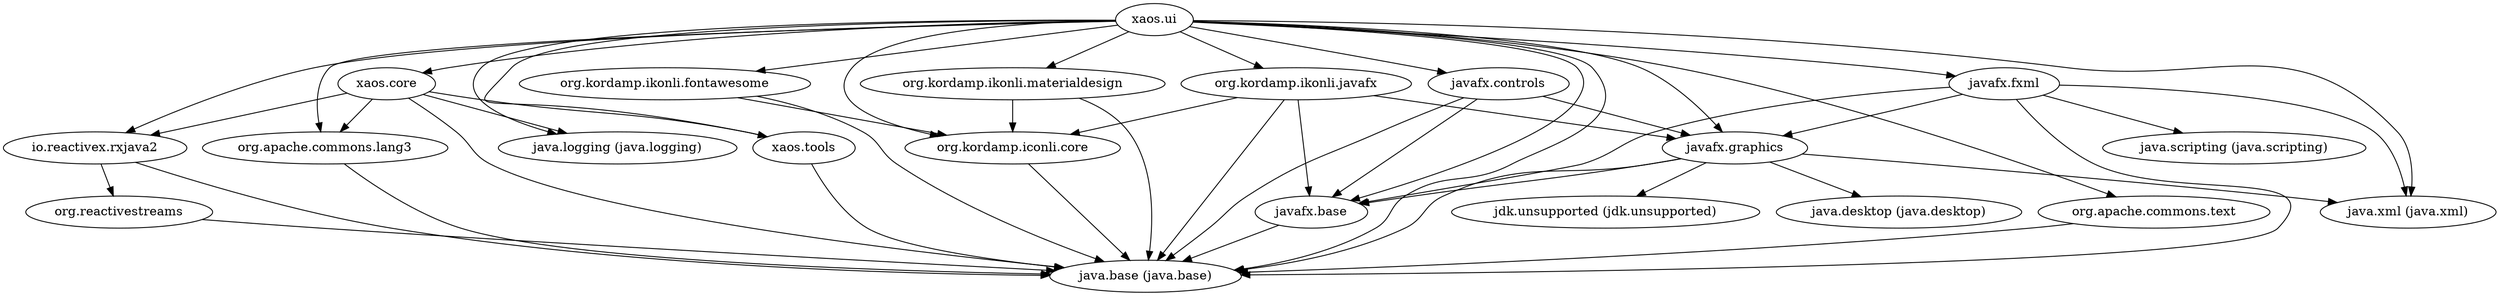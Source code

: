 digraph "summary" {
  "xaos.core"                                        -> "io.reactivex.rxjava2";
  "xaos.core"                                        -> "java.base (java.base)";
  "xaos.core"                                        -> "java.logging (java.logging)";
  "xaos.core"                                        -> "org.apache.commons.lang3";
  "xaos.core"                                        -> "xaos.tools";
  "javafx.graphics"                                  -> "java.base (java.base)";
  "javafx.graphics"                                  -> "java.desktop (java.desktop)";
  "javafx.graphics"                                  -> "java.xml (java.xml)";
  "javafx.graphics"                                  -> "javafx.base";
  "javafx.graphics"                                  -> "jdk.unsupported (jdk.unsupported)";
  "javafx.controls"                                  -> "java.base (java.base)";
  "javafx.controls"                                  -> "javafx.base";
  "javafx.controls"                                  -> "javafx.graphics";
  "javafx.base"                                      -> "java.base (java.base)";
  "org.reactivestreams"                              -> "java.base (java.base)";
  "org.apache.commons.text"                          -> "java.base (java.base)";
  "org.kordamp.ikonli.materialdesign"                -> "java.base (java.base)";
  "org.kordamp.ikonli.materialdesign"                -> "org.kordamp.iconli.core";
  "org.kordamp.ikonli.javafx"                        -> "java.base (java.base)";
  "org.kordamp.ikonli.javafx"                        -> "javafx.base";
  "org.kordamp.ikonli.javafx"                        -> "javafx.graphics";
  "org.kordamp.ikonli.javafx"                        -> "org.kordamp.iconli.core";
  "org.apache.commons.lang3"                         -> "java.base (java.base)";
  "xaos.ui"                                          -> "io.reactivex.rxjava2";
  "xaos.ui"                                          -> "java.base (java.base)";
  "xaos.ui"                                          -> "java.logging (java.logging)";
  "xaos.ui"                                          -> "java.xml (java.xml)";
  "xaos.ui"                                          -> "javafx.base";
  "xaos.ui"                                          -> "javafx.controls";
  "xaos.ui"                                          -> "javafx.fxml";
  "xaos.ui"                                          -> "javafx.graphics";
  "xaos.ui"                                          -> "org.apache.commons.lang3";
  "xaos.ui"                                          -> "org.apache.commons.text";
  "xaos.ui"                                          -> "org.kordamp.iconli.core";
  "xaos.ui"                                          -> "org.kordamp.ikonli.fontawesome";
  "xaos.ui"                                          -> "org.kordamp.ikonli.javafx";
  "xaos.ui"                                          -> "org.kordamp.ikonli.materialdesign";
  "xaos.ui"                                          -> "xaos.core";
  "xaos.ui"                                          -> "xaos.tools";
  "xaos.tools"                                       -> "java.base (java.base)";
  "javafx.fxml"                                      -> "java.base (java.base)";
  "javafx.fxml"                                      -> "java.scripting (java.scripting)";
  "javafx.fxml"                                      -> "java.xml (java.xml)";
  "javafx.fxml"                                      -> "javafx.base";
  "javafx.fxml"                                      -> "javafx.graphics";
  "io.reactivex.rxjava2"                             -> "java.base (java.base)";
  "io.reactivex.rxjava2"                             -> "org.reactivestreams";
  "org.kordamp.iconli.core"                          -> "java.base (java.base)";
  "org.kordamp.ikonli.fontawesome"                   -> "java.base (java.base)";
  "org.kordamp.ikonli.fontawesome"                   -> "org.kordamp.iconli.core";
}
